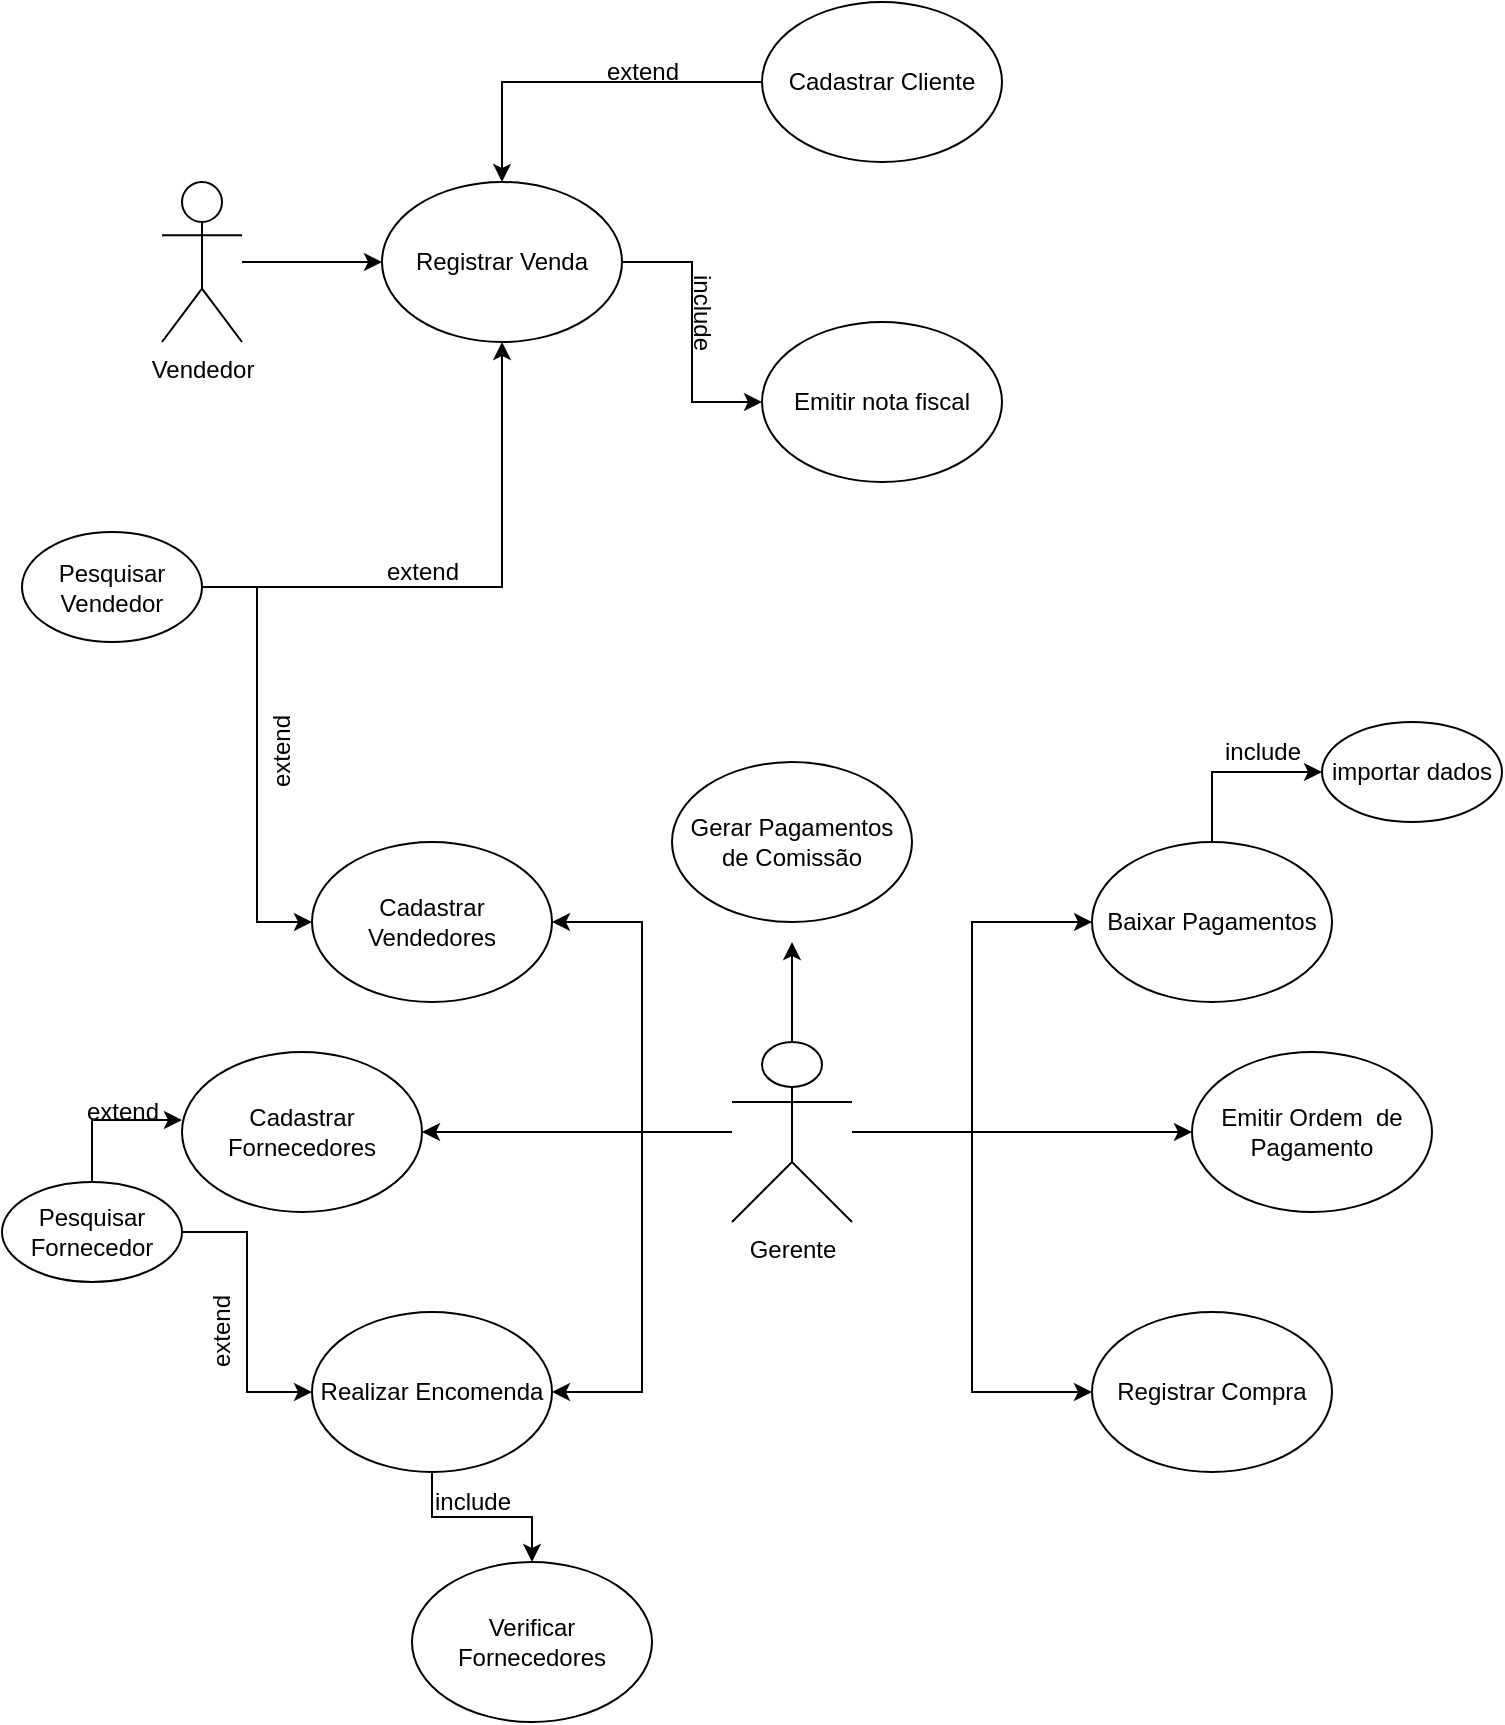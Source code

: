 <mxfile version="21.3.2" type="github">
  <diagram name="Página-1" id="UQpVCS9TWCWdouS00qHC">
    <mxGraphModel dx="1434" dy="756" grid="1" gridSize="10" guides="1" tooltips="1" connect="1" arrows="1" fold="1" page="1" pageScale="1" pageWidth="827" pageHeight="1169" math="0" shadow="0">
      <root>
        <mxCell id="0" />
        <mxCell id="1" parent="0" />
        <mxCell id="H-fHm8leBDLQFKmYh_yP-5" value="" style="edgeStyle=orthogonalEdgeStyle;rounded=0;orthogonalLoop=1;jettySize=auto;html=1;" edge="1" parent="1" source="H-fHm8leBDLQFKmYh_yP-1" target="H-fHm8leBDLQFKmYh_yP-2">
          <mxGeometry relative="1" as="geometry" />
        </mxCell>
        <mxCell id="H-fHm8leBDLQFKmYh_yP-1" value="&lt;font style=&quot;vertical-align: inherit;&quot;&gt;&lt;font style=&quot;vertical-align: inherit;&quot;&gt;&lt;font style=&quot;vertical-align: inherit;&quot;&gt;&lt;font style=&quot;vertical-align: inherit;&quot;&gt;Vendedor&lt;/font&gt;&lt;/font&gt;&lt;/font&gt;&lt;/font&gt;" style="shape=umlActor;verticalLabelPosition=bottom;verticalAlign=top;html=1;outlineConnect=0;" vertex="1" parent="1">
          <mxGeometry x="90" y="120" width="40" height="80" as="geometry" />
        </mxCell>
        <mxCell id="H-fHm8leBDLQFKmYh_yP-48" style="edgeStyle=orthogonalEdgeStyle;rounded=0;orthogonalLoop=1;jettySize=auto;html=1;entryX=0;entryY=0.5;entryDx=0;entryDy=0;" edge="1" parent="1" source="H-fHm8leBDLQFKmYh_yP-2" target="H-fHm8leBDLQFKmYh_yP-4">
          <mxGeometry relative="1" as="geometry" />
        </mxCell>
        <mxCell id="H-fHm8leBDLQFKmYh_yP-2" value="&lt;font style=&quot;vertical-align: inherit;&quot;&gt;&lt;font style=&quot;vertical-align: inherit;&quot;&gt;Registrar Venda&lt;/font&gt;&lt;/font&gt;" style="ellipse;whiteSpace=wrap;html=1;" vertex="1" parent="1">
          <mxGeometry x="200" y="120" width="120" height="80" as="geometry" />
        </mxCell>
        <mxCell id="H-fHm8leBDLQFKmYh_yP-46" style="edgeStyle=orthogonalEdgeStyle;rounded=0;orthogonalLoop=1;jettySize=auto;html=1;entryX=0.5;entryY=0;entryDx=0;entryDy=0;" edge="1" parent="1" source="H-fHm8leBDLQFKmYh_yP-3" target="H-fHm8leBDLQFKmYh_yP-2">
          <mxGeometry relative="1" as="geometry" />
        </mxCell>
        <mxCell id="H-fHm8leBDLQFKmYh_yP-3" value="&lt;font style=&quot;vertical-align: inherit;&quot;&gt;&lt;font style=&quot;vertical-align: inherit;&quot;&gt;Cadastrar Cliente&lt;/font&gt;&lt;/font&gt;" style="ellipse;whiteSpace=wrap;html=1;" vertex="1" parent="1">
          <mxGeometry x="390" y="30" width="120" height="80" as="geometry" />
        </mxCell>
        <mxCell id="H-fHm8leBDLQFKmYh_yP-4" value="&lt;font style=&quot;vertical-align: inherit;&quot;&gt;&lt;font style=&quot;vertical-align: inherit;&quot;&gt;Emitir nota fiscal&lt;/font&gt;&lt;/font&gt;" style="ellipse;whiteSpace=wrap;html=1;" vertex="1" parent="1">
          <mxGeometry x="390" y="190" width="120" height="80" as="geometry" />
        </mxCell>
        <mxCell id="H-fHm8leBDLQFKmYh_yP-23" style="edgeStyle=orthogonalEdgeStyle;rounded=0;orthogonalLoop=1;jettySize=auto;html=1;" edge="1" parent="1" source="H-fHm8leBDLQFKmYh_yP-13">
          <mxGeometry relative="1" as="geometry">
            <mxPoint x="405" y="500" as="targetPoint" />
          </mxGeometry>
        </mxCell>
        <mxCell id="H-fHm8leBDLQFKmYh_yP-24" style="edgeStyle=orthogonalEdgeStyle;rounded=0;orthogonalLoop=1;jettySize=auto;html=1;entryX=1;entryY=0.5;entryDx=0;entryDy=0;" edge="1" parent="1" source="H-fHm8leBDLQFKmYh_yP-13" target="H-fHm8leBDLQFKmYh_yP-15">
          <mxGeometry relative="1" as="geometry" />
        </mxCell>
        <mxCell id="H-fHm8leBDLQFKmYh_yP-26" style="edgeStyle=orthogonalEdgeStyle;rounded=0;orthogonalLoop=1;jettySize=auto;html=1;entryX=1;entryY=0.5;entryDx=0;entryDy=0;" edge="1" parent="1" source="H-fHm8leBDLQFKmYh_yP-13" target="H-fHm8leBDLQFKmYh_yP-19">
          <mxGeometry relative="1" as="geometry" />
        </mxCell>
        <mxCell id="H-fHm8leBDLQFKmYh_yP-27" style="edgeStyle=orthogonalEdgeStyle;rounded=0;orthogonalLoop=1;jettySize=auto;html=1;entryX=0;entryY=0.5;entryDx=0;entryDy=0;" edge="1" parent="1" source="H-fHm8leBDLQFKmYh_yP-13" target="H-fHm8leBDLQFKmYh_yP-21">
          <mxGeometry relative="1" as="geometry" />
        </mxCell>
        <mxCell id="H-fHm8leBDLQFKmYh_yP-28" style="edgeStyle=orthogonalEdgeStyle;rounded=0;orthogonalLoop=1;jettySize=auto;html=1;entryX=0;entryY=0.5;entryDx=0;entryDy=0;" edge="1" parent="1" source="H-fHm8leBDLQFKmYh_yP-13" target="H-fHm8leBDLQFKmYh_yP-17">
          <mxGeometry relative="1" as="geometry" />
        </mxCell>
        <mxCell id="H-fHm8leBDLQFKmYh_yP-29" style="edgeStyle=orthogonalEdgeStyle;rounded=0;orthogonalLoop=1;jettySize=auto;html=1;entryX=0;entryY=0.5;entryDx=0;entryDy=0;" edge="1" parent="1" source="H-fHm8leBDLQFKmYh_yP-13" target="H-fHm8leBDLQFKmYh_yP-22">
          <mxGeometry relative="1" as="geometry" />
        </mxCell>
        <mxCell id="H-fHm8leBDLQFKmYh_yP-65" style="edgeStyle=orthogonalEdgeStyle;rounded=0;orthogonalLoop=1;jettySize=auto;html=1;entryX=1;entryY=0.5;entryDx=0;entryDy=0;" edge="1" parent="1" source="H-fHm8leBDLQFKmYh_yP-13" target="H-fHm8leBDLQFKmYh_yP-16">
          <mxGeometry relative="1" as="geometry" />
        </mxCell>
        <mxCell id="H-fHm8leBDLQFKmYh_yP-13" value="&lt;font style=&quot;vertical-align: inherit;&quot;&gt;&lt;font style=&quot;vertical-align: inherit;&quot;&gt;Gerente&lt;/font&gt;&lt;/font&gt;" style="shape=umlActor;verticalLabelPosition=bottom;verticalAlign=top;html=1;outlineConnect=0;" vertex="1" parent="1">
          <mxGeometry x="375" y="550" width="60" height="90" as="geometry" />
        </mxCell>
        <mxCell id="H-fHm8leBDLQFKmYh_yP-15" value="&lt;font style=&quot;vertical-align: inherit;&quot;&gt;&lt;font style=&quot;vertical-align: inherit;&quot;&gt;Cadastrar Fornecedores&lt;/font&gt;&lt;/font&gt;" style="ellipse;whiteSpace=wrap;html=1;" vertex="1" parent="1">
          <mxGeometry x="100" y="555" width="120" height="80" as="geometry" />
        </mxCell>
        <mxCell id="H-fHm8leBDLQFKmYh_yP-16" value="&lt;font style=&quot;vertical-align: inherit;&quot;&gt;&lt;font style=&quot;vertical-align: inherit;&quot;&gt;Cadastrar Vendedores&lt;/font&gt;&lt;/font&gt;" style="ellipse;whiteSpace=wrap;html=1;" vertex="1" parent="1">
          <mxGeometry x="165" y="450" width="120" height="80" as="geometry" />
        </mxCell>
        <mxCell id="H-fHm8leBDLQFKmYh_yP-17" value="&lt;font style=&quot;vertical-align: inherit;&quot;&gt;&lt;font style=&quot;vertical-align: inherit;&quot;&gt;Emitir Ordem&amp;nbsp; de Pagamento&lt;/font&gt;&lt;/font&gt;" style="ellipse;whiteSpace=wrap;html=1;" vertex="1" parent="1">
          <mxGeometry x="605" y="555" width="120" height="80" as="geometry" />
        </mxCell>
        <mxCell id="H-fHm8leBDLQFKmYh_yP-18" value="&lt;font style=&quot;vertical-align: inherit;&quot;&gt;&lt;font style=&quot;vertical-align: inherit;&quot;&gt;Gerar Pagamentos de Comissão&lt;/font&gt;&lt;/font&gt;" style="ellipse;whiteSpace=wrap;html=1;" vertex="1" parent="1">
          <mxGeometry x="345" y="410" width="120" height="80" as="geometry" />
        </mxCell>
        <mxCell id="H-fHm8leBDLQFKmYh_yP-53" style="edgeStyle=orthogonalEdgeStyle;rounded=0;orthogonalLoop=1;jettySize=auto;html=1;entryX=0.5;entryY=0;entryDx=0;entryDy=0;" edge="1" parent="1" source="H-fHm8leBDLQFKmYh_yP-19" target="H-fHm8leBDLQFKmYh_yP-20">
          <mxGeometry relative="1" as="geometry" />
        </mxCell>
        <mxCell id="H-fHm8leBDLQFKmYh_yP-19" value="&lt;font style=&quot;vertical-align: inherit;&quot;&gt;&lt;font style=&quot;vertical-align: inherit;&quot;&gt;Realizar Encomenda&lt;/font&gt;&lt;/font&gt;" style="ellipse;whiteSpace=wrap;html=1;" vertex="1" parent="1">
          <mxGeometry x="165" y="685" width="120" height="80" as="geometry" />
        </mxCell>
        <mxCell id="H-fHm8leBDLQFKmYh_yP-20" value="&lt;font style=&quot;vertical-align: inherit;&quot;&gt;&lt;font style=&quot;vertical-align: inherit;&quot;&gt;Verificar Fornecedores&lt;/font&gt;&lt;/font&gt;" style="ellipse;whiteSpace=wrap;html=1;" vertex="1" parent="1">
          <mxGeometry x="215" y="810" width="120" height="80" as="geometry" />
        </mxCell>
        <mxCell id="H-fHm8leBDLQFKmYh_yP-79" style="edgeStyle=orthogonalEdgeStyle;rounded=0;orthogonalLoop=1;jettySize=auto;html=1;entryX=0;entryY=0.5;entryDx=0;entryDy=0;" edge="1" parent="1" source="H-fHm8leBDLQFKmYh_yP-21" target="H-fHm8leBDLQFKmYh_yP-78">
          <mxGeometry relative="1" as="geometry" />
        </mxCell>
        <mxCell id="H-fHm8leBDLQFKmYh_yP-21" value="&lt;font style=&quot;vertical-align: inherit;&quot;&gt;&lt;font style=&quot;vertical-align: inherit;&quot;&gt;Baixar Pagamentos&lt;/font&gt;&lt;/font&gt;" style="ellipse;whiteSpace=wrap;html=1;" vertex="1" parent="1">
          <mxGeometry x="555" y="450" width="120" height="80" as="geometry" />
        </mxCell>
        <mxCell id="H-fHm8leBDLQFKmYh_yP-22" value="&lt;font style=&quot;vertical-align: inherit;&quot;&gt;&lt;font style=&quot;vertical-align: inherit;&quot;&gt;Registrar Compra&lt;/font&gt;&lt;/font&gt;" style="ellipse;whiteSpace=wrap;html=1;" vertex="1" parent="1">
          <mxGeometry x="555" y="685" width="120" height="80" as="geometry" />
        </mxCell>
        <mxCell id="H-fHm8leBDLQFKmYh_yP-38" value="&lt;font style=&quot;vertical-align: inherit;&quot;&gt;&lt;font style=&quot;vertical-align: inherit;&quot;&gt;extend&lt;/font&gt;&lt;/font&gt;" style="text;html=1;align=center;verticalAlign=middle;resizable=0;points=[];autosize=1;strokeColor=none;fillColor=none;" vertex="1" parent="1">
          <mxGeometry x="300" y="50" width="60" height="30" as="geometry" />
        </mxCell>
        <mxCell id="H-fHm8leBDLQFKmYh_yP-40" value="&lt;font style=&quot;vertical-align: inherit;&quot;&gt;&lt;font style=&quot;vertical-align: inherit;&quot;&gt;include&lt;/font&gt;&lt;/font&gt;" style="text;html=1;align=center;verticalAlign=middle;resizable=0;points=[];autosize=1;strokeColor=none;fillColor=none;rotation=90;" vertex="1" parent="1">
          <mxGeometry x="330" y="170" width="60" height="30" as="geometry" />
        </mxCell>
        <mxCell id="H-fHm8leBDLQFKmYh_yP-44" value="&lt;font style=&quot;vertical-align: inherit;&quot;&gt;&lt;font style=&quot;vertical-align: inherit;&quot;&gt;include&lt;/font&gt;&lt;/font&gt;" style="text;html=1;align=center;verticalAlign=middle;resizable=0;points=[];autosize=1;strokeColor=none;fillColor=none;" vertex="1" parent="1">
          <mxGeometry x="215" y="765" width="60" height="30" as="geometry" />
        </mxCell>
        <mxCell id="H-fHm8leBDLQFKmYh_yP-76" style="edgeStyle=orthogonalEdgeStyle;rounded=0;orthogonalLoop=1;jettySize=auto;html=1;entryX=0;entryY=0.5;entryDx=0;entryDy=0;" edge="1" parent="1" source="H-fHm8leBDLQFKmYh_yP-54" target="H-fHm8leBDLQFKmYh_yP-19">
          <mxGeometry relative="1" as="geometry" />
        </mxCell>
        <mxCell id="H-fHm8leBDLQFKmYh_yP-77" style="edgeStyle=orthogonalEdgeStyle;rounded=0;orthogonalLoop=1;jettySize=auto;html=1;entryX=0;entryY=0.425;entryDx=0;entryDy=0;entryPerimeter=0;" edge="1" parent="1" source="H-fHm8leBDLQFKmYh_yP-54" target="H-fHm8leBDLQFKmYh_yP-15">
          <mxGeometry relative="1" as="geometry" />
        </mxCell>
        <mxCell id="H-fHm8leBDLQFKmYh_yP-54" value="Pesquisar Fornecedor" style="ellipse;whiteSpace=wrap;html=1;" vertex="1" parent="1">
          <mxGeometry x="10" y="620" width="90" height="50" as="geometry" />
        </mxCell>
        <mxCell id="H-fHm8leBDLQFKmYh_yP-68" style="edgeStyle=orthogonalEdgeStyle;rounded=0;orthogonalLoop=1;jettySize=auto;html=1;entryX=0.5;entryY=1;entryDx=0;entryDy=0;" edge="1" parent="1" source="H-fHm8leBDLQFKmYh_yP-55" target="H-fHm8leBDLQFKmYh_yP-2">
          <mxGeometry relative="1" as="geometry" />
        </mxCell>
        <mxCell id="H-fHm8leBDLQFKmYh_yP-73" style="edgeStyle=orthogonalEdgeStyle;rounded=0;orthogonalLoop=1;jettySize=auto;html=1;entryX=0;entryY=0.5;entryDx=0;entryDy=0;" edge="1" parent="1" source="H-fHm8leBDLQFKmYh_yP-55" target="H-fHm8leBDLQFKmYh_yP-16">
          <mxGeometry relative="1" as="geometry" />
        </mxCell>
        <mxCell id="H-fHm8leBDLQFKmYh_yP-55" value="Pesquisar Vendedor" style="ellipse;whiteSpace=wrap;html=1;" vertex="1" parent="1">
          <mxGeometry x="20" y="295" width="90" height="55" as="geometry" />
        </mxCell>
        <mxCell id="H-fHm8leBDLQFKmYh_yP-59" value="extend" style="text;html=1;align=center;verticalAlign=middle;resizable=0;points=[];autosize=1;strokeColor=none;fillColor=none;" vertex="1" parent="1">
          <mxGeometry x="40" y="570" width="60" height="30" as="geometry" />
        </mxCell>
        <mxCell id="H-fHm8leBDLQFKmYh_yP-62" value="extend" style="text;html=1;align=center;verticalAlign=middle;resizable=0;points=[];autosize=1;strokeColor=none;fillColor=none;rotation=-90;" vertex="1" parent="1">
          <mxGeometry x="90" y="680" width="60" height="30" as="geometry" />
        </mxCell>
        <mxCell id="H-fHm8leBDLQFKmYh_yP-70" value="extend" style="text;html=1;align=center;verticalAlign=middle;resizable=0;points=[];autosize=1;strokeColor=none;fillColor=none;rotation=-90;" vertex="1" parent="1">
          <mxGeometry x="120" y="390" width="60" height="30" as="geometry" />
        </mxCell>
        <mxCell id="H-fHm8leBDLQFKmYh_yP-71" value="extend" style="text;html=1;align=center;verticalAlign=middle;resizable=0;points=[];autosize=1;strokeColor=none;fillColor=none;" vertex="1" parent="1">
          <mxGeometry x="190" y="300" width="60" height="30" as="geometry" />
        </mxCell>
        <mxCell id="H-fHm8leBDLQFKmYh_yP-78" value="importar dados" style="ellipse;whiteSpace=wrap;html=1;" vertex="1" parent="1">
          <mxGeometry x="670" y="390" width="90" height="50" as="geometry" />
        </mxCell>
        <mxCell id="H-fHm8leBDLQFKmYh_yP-80" value="include" style="text;html=1;align=center;verticalAlign=middle;resizable=0;points=[];autosize=1;strokeColor=none;fillColor=none;" vertex="1" parent="1">
          <mxGeometry x="610" y="390" width="60" height="30" as="geometry" />
        </mxCell>
      </root>
    </mxGraphModel>
  </diagram>
</mxfile>
